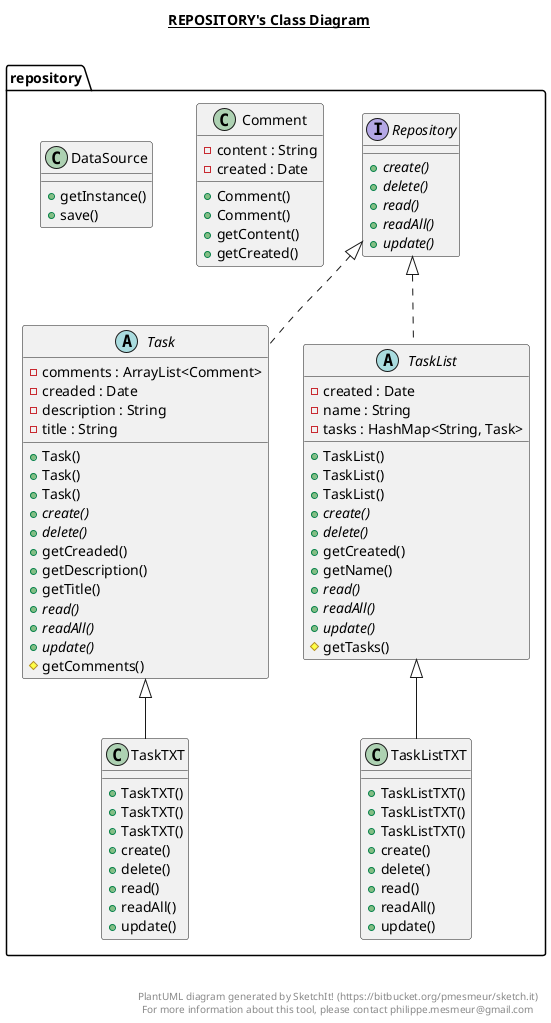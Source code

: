 @startuml

title __REPOSITORY's Class Diagram__\n

  namespace repository {
    class repository.Comment {
        - content : String
        - created : Date
        + Comment()
        + Comment()
        + getContent()
        + getCreated()
    }
  }
  

  namespace repository {
    class repository.DataSource {
        + getInstance()
        + save()
    }
  }
  

  namespace repository {
    interface repository.Repository {
        {abstract} + create()
        {abstract} + delete()
        {abstract} + read()
        {abstract} + readAll()
        {abstract} + update()
    }
  }
  

  namespace repository {
    abstract class repository.Task {
        - comments : ArrayList<Comment>
        - creaded : Date
        - description : String
        - title : String
        + Task()
        + Task()
        + Task()
        {abstract} + create()
        {abstract} + delete()
        + getCreaded()
        + getDescription()
        + getTitle()
        {abstract} + read()
        {abstract} + readAll()
        {abstract} + update()
        # getComments()
    }
  }
  

  namespace repository {
    abstract class repository.TaskList {
        - created : Date
        - name : String
        - tasks : HashMap<String, Task>
        + TaskList()
        + TaskList()
        + TaskList()
        {abstract} + create()
        {abstract} + delete()
        + getCreated()
        + getName()
        {abstract} + read()
        {abstract} + readAll()
        {abstract} + update()
        # getTasks()
    }
  }
  

  namespace repository {
    class repository.TaskListTXT {
        + TaskListTXT()
        + TaskListTXT()
        + TaskListTXT()
        + create()
        + delete()
        + read()
        + readAll()
        + update()
    }
  }
  

  namespace repository {
    class repository.TaskTXT {
        + TaskTXT()
        + TaskTXT()
        + TaskTXT()
        + create()
        + delete()
        + read()
        + readAll()
        + update()
    }
  }
  

  repository.Task .up.|> repository.Repository
  repository.TaskList .up.|> repository.Repository
  repository.TaskListTXT -up-|> repository.TaskList
  repository.TaskTXT -up-|> repository.Task


right footer


PlantUML diagram generated by SketchIt! (https://bitbucket.org/pmesmeur/sketch.it)
For more information about this tool, please contact philippe.mesmeur@gmail.com
endfooter

@enduml
